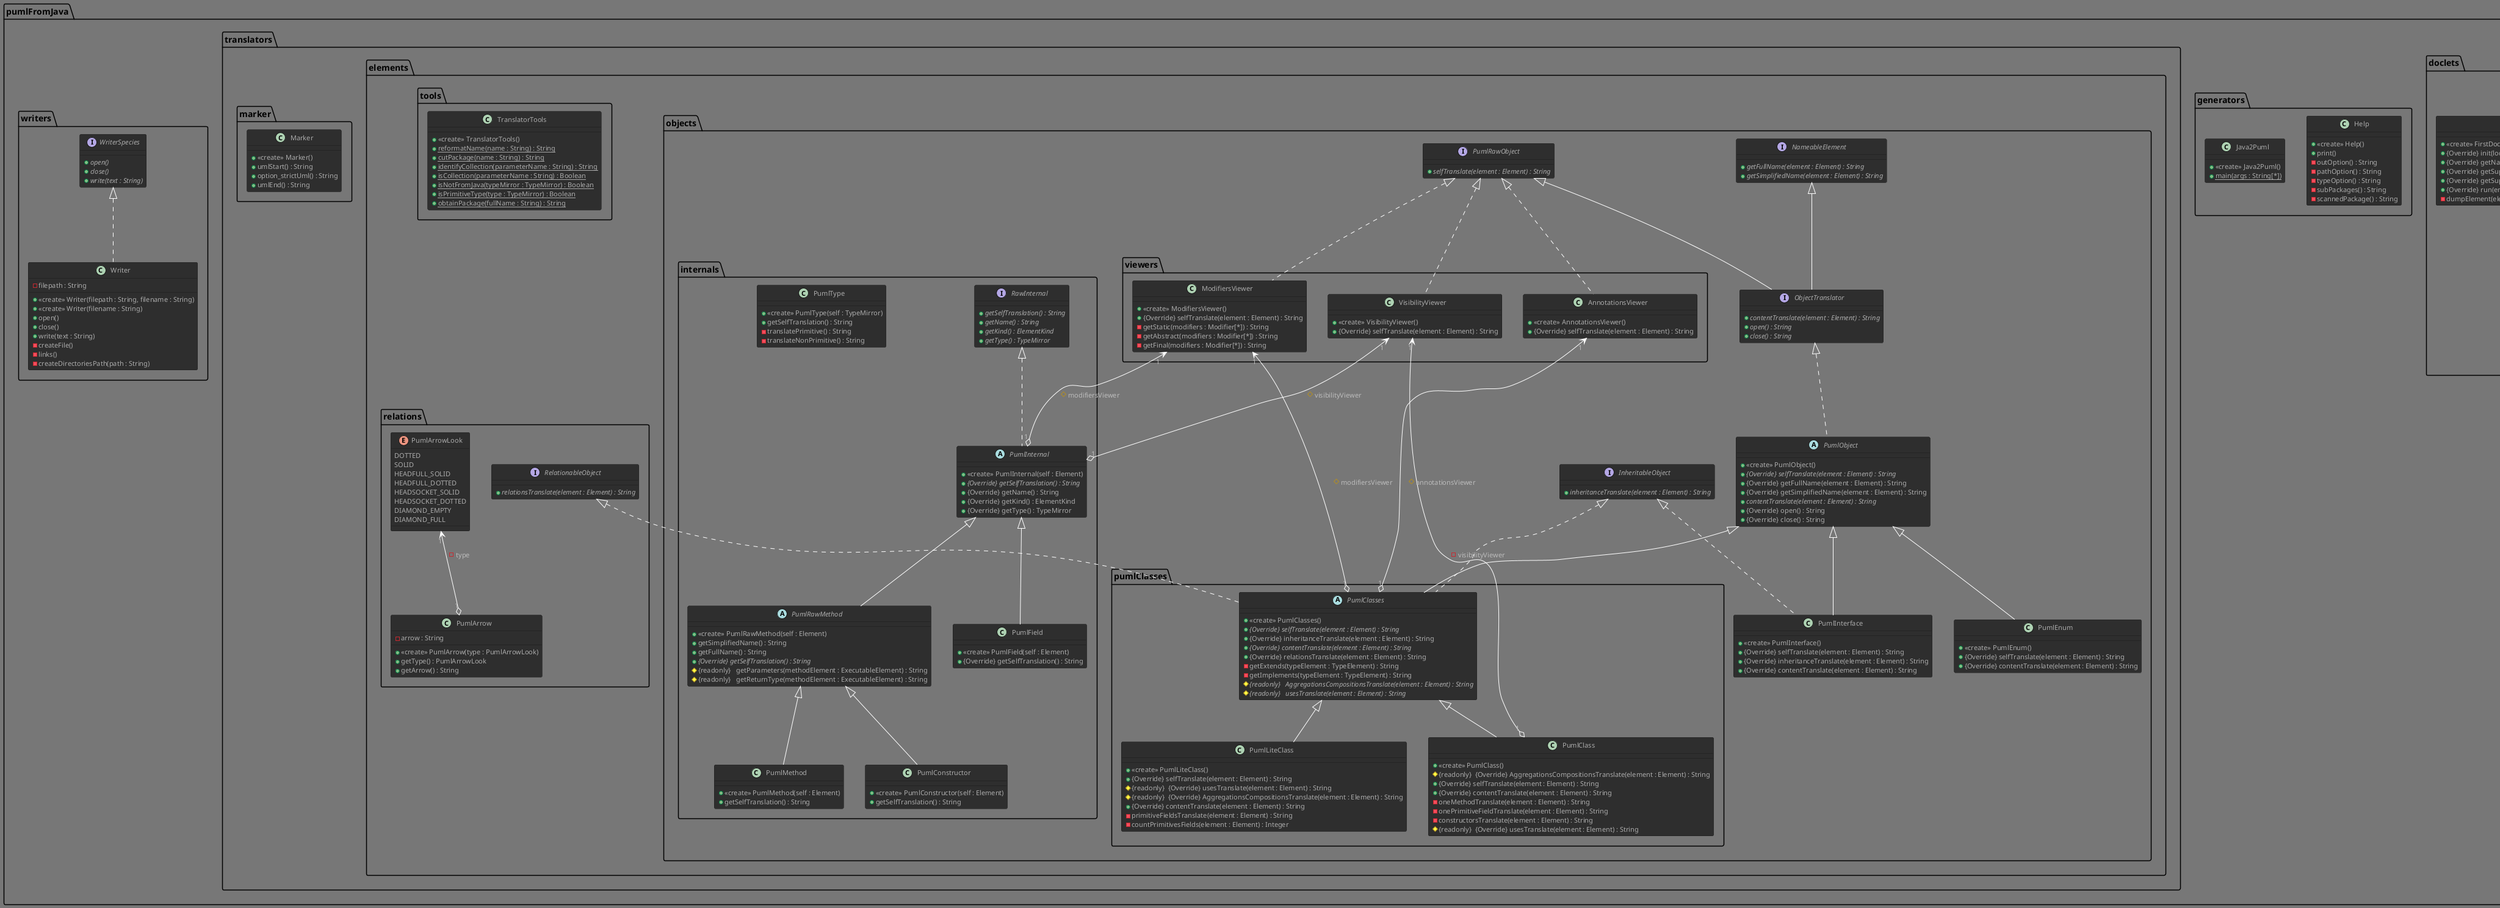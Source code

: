 @startuml
!theme reddress-darkgreen

class pumlFromJava.diagrams.PumlACD implements pumlFromJava.diagrams.PumlDiagram {
+ <<create>> PumlACD()
+  translateToScheme(environment : DocletEnvironment) : String

}
class pumlFromJava.diagrams.PumlBasis implements pumlFromJava.diagrams.PumlDiagram {
+ <<create>> PumlBasis()
+  translateToScheme(environment : DocletEnvironment) : String

}
class pumlFromJava.diagrams.PumlCCD implements pumlFromJava.diagrams.PumlDiagram {
+ <<create>> PumlCCD()
+  translateToScheme(environment : DocletEnvironment) : String

}
interface pumlFromJava.diagrams.PumlDiagram {
+ {abstract}   translateToScheme(environment : DocletEnvironment) : String

}
class pumlFromJava.doclets.FirstDoclet {
+ <<create>> FirstDoclet()
+ {Override} init(locale : Locale, reporter : Reporter)
+ {Override} getName() : String
+ {Override} getSupportedOptions() : Option[*]
+ {Override} getSupportedSourceVersion() : SourceVersion
+ {Override} run(environment : DocletEnvironment) : Boolean
-  dumpElement(element : Element)

}
class pumlFromJava.doclets.PumlDoclet {
+ <<create>> PumlDoclet()
+ {Override} init(locale : Locale, reporter : Reporter)
+ {Override} getName() : String
+ {Override} getSupportedOptions() : Option[*]
+ {Override} getSupportedSourceVersion() : SourceVersion
+ {Override} run(environment : DocletEnvironment) : Boolean
-  generateACD(environment : DocletEnvironment)
-  generateCCD(environment : DocletEnvironment)

}
class pumlFromJava.doclets.options.OutOption {
-NameFile : String
+ <<create>> OutOption()
+ {Override} getArgumentCount() : Integer
+ {Override} getDescription() : String
+ {Override} getKind() : Kind
+ {Override} getNames() : String[*]
+ {Override} getParameters() : String
+ {Override} process(option : String, arguments : String[*]) : Boolean
+  getFileName() : String

}
class pumlFromJava.doclets.options.PathOption {
-path : String
+ <<create>> PathOption()
+ {Override} getArgumentCount() : Integer
+ {Override} getDescription() : String
+ {Override} getKind() : Kind
+ {Override} getNames() : String[*]
+ {Override} getParameters() : String
+ {Override} process(option : String, arguments : String[*]) : Boolean
+  getPath() : String

}
class pumlFromJava.doclets.options.TypeOption {
-type : String
+ <<create>> TypeOption()
+ {Override} getArgumentCount() : Integer
+ {Override} getDescription() : String
+ {Override} getKind() : Kind
+ {Override} getNames() : String[*]
+ {Override} getParameters() : String
+ {Override} process(option : String, arguments : String[*]) : Boolean
+  getType() : String

}
class pumlFromJava.generators.Help {
+ <<create>> Help()
+  print()
-  outOption() : String
-  pathOption() : String
-  typeOption() : String
-  subPackages() : String
-  scannedPackage() : String

}
class pumlFromJava.generators.Java2Puml {
+ <<create>> Java2Puml()
+ {static}   main(args : String[*])

}
interface pumlFromJava.translators.elements.objects.InheritableObject {
+ {abstract}   inheritanceTranslate(element : Element) : String

}
interface pumlFromJava.translators.elements.objects.NameableElement {
+ {abstract}   getFullName(element : Element) : String
+ {abstract}   getSimplifiedName(element : Element) : String

}
interface pumlFromJava.translators.elements.objects.ObjectTranslator extends pumlFromJava.translators.elements.objects.PumlRawObject, pumlFromJava.translators.elements.objects.NameableElement {
+ {abstract}   contentTranslate(element : Element) : String
+ {abstract}   open() : String
+ {abstract}   close() : String

}
class pumlFromJava.translators.elements.objects.PumlEnum extends pumlFromJava.translators.elements.objects.PumlObject {
+ <<create>> PumlEnum()
+ {Override} selfTranslate(element : Element) : String
+ {Override} contentTranslate(element : Element) : String

}
class pumlFromJava.translators.elements.objects.PumlInterface extends pumlFromJava.translators.elements.objects.PumlObject implements pumlFromJava.translators.elements.objects.InheritableObject {
+ <<create>> PumlInterface()
+ {Override} selfTranslate(element : Element) : String
+ {Override} inheritanceTranslate(element : Element) : String
+ {Override} contentTranslate(element : Element) : String

}
abstract pumlFromJava.translators.elements.objects.PumlObject implements pumlFromJava.translators.elements.objects.ObjectTranslator {
+ <<create>> PumlObject()
+ {abstract}  {Override} selfTranslate(element : Element) : String
+ {Override} getFullName(element : Element) : String
+ {Override} getSimplifiedName(element : Element) : String
+ {abstract}   contentTranslate(element : Element) : String
+ {Override} open() : String
+ {Override} close() : String

}
interface pumlFromJava.translators.elements.objects.PumlRawObject {
+ {abstract}   selfTranslate(element : Element) : String

}
class pumlFromJava.translators.elements.objects.internals.PumlConstructor extends pumlFromJava.translators.elements.objects.internals.PumlRawMethod {
+ <<create>> PumlConstructor(self : Element)
+  getSelfTranslation() : String

}
class pumlFromJava.translators.elements.objects.internals.PumlField extends pumlFromJava.translators.elements.objects.internals.PumlInternal {
+ <<create>> PumlField(self : Element)
+ {Override} getSelfTranslation() : String

}
abstract pumlFromJava.translators.elements.objects.internals.PumlInternal implements pumlFromJava.translators.elements.objects.internals.RawInternal {
+ <<create>> PumlInternal(self : Element)
+ {abstract}  {Override} getSelfTranslation() : String
+ {Override} getName() : String
+ {Override} getKind() : ElementKind
+ {Override} getType() : TypeMirror

}
class pumlFromJava.translators.elements.objects.internals.PumlMethod extends pumlFromJava.translators.elements.objects.internals.PumlRawMethod {
+ <<create>> PumlMethod(self : Element)
+  getSelfTranslation() : String

}
abstract pumlFromJava.translators.elements.objects.internals.PumlRawMethod extends pumlFromJava.translators.elements.objects.internals.PumlInternal {
+ <<create>> PumlRawMethod(self : Element)
+  getSimplifiedName() : String
+  getFullName() : String
+ {abstract}  {Override} getSelfTranslation() : String
# {readonly}   getParameters(methodElement : ExecutableElement) : String
# {readonly}   getReturnType(methodElement : ExecutableElement) : String

}
class pumlFromJava.translators.elements.objects.internals.PumlType {
+ <<create>> PumlType(self : TypeMirror)
+  getSelfTranslation() : String
-  translatePrimitive() : String
-  translateNonPrimitive() : String

}
interface pumlFromJava.translators.elements.objects.internals.RawInternal {
+ {abstract}   getSelfTranslation() : String
+ {abstract}   getName() : String
+ {abstract}   getKind() : ElementKind
+ {abstract}   getType() : TypeMirror

}
class pumlFromJava.translators.elements.objects.pumlClasses.PumlClass extends pumlFromJava.translators.elements.objects.pumlClasses.PumlClasses {
+ <<create>> PumlClass()
# {readonly}  {Override} AggregationsCompositionsTranslate(element : Element) : String
+ {Override} selfTranslate(element : Element) : String
+ {Override} contentTranslate(element : Element) : String
-  oneMethodTranslate(element : Element) : String
-  onePrimitiveFieldTranslate(element : Element) : String
-  constructorsTranslate(element : Element) : String
# {readonly}  {Override} usesTranslate(element : Element) : String

}
abstract pumlFromJava.translators.elements.objects.pumlClasses.PumlClasses extends pumlFromJava.translators.elements.objects.PumlObject implements pumlFromJava.translators.elements.objects.InheritableObject, pumlFromJava.translators.elements.relations.RelationableObject {
+ <<create>> PumlClasses()
+ {abstract}  {Override} selfTranslate(element : Element) : String
+ {Override} inheritanceTranslate(element : Element) : String
+ {abstract}  {Override} contentTranslate(element : Element) : String
+ {Override} relationsTranslate(element : Element) : String
-  getExtends(typeElement : TypeElement) : String
-  getImplements(typeElement : TypeElement) : String
# {abstract}  {readonly}   AggregationsCompositionsTranslate(element : Element) : String
# {abstract}  {readonly}   usesTranslate(element : Element) : String

}
class pumlFromJava.translators.elements.objects.pumlClasses.PumlLiteClass extends pumlFromJava.translators.elements.objects.pumlClasses.PumlClasses {
+ <<create>> PumlLiteClass()
+ {Override} selfTranslate(element : Element) : String
# {readonly}  {Override} usesTranslate(element : Element) : String
# {readonly}  {Override} AggregationsCompositionsTranslate(element : Element) : String
+ {Override} contentTranslate(element : Element) : String
-  primitiveFieldsTranslate(element : Element) : String
-  countPrimitivesFields(element : Element) : Integer

}
class pumlFromJava.translators.elements.objects.viewers.AnnotationsViewer implements pumlFromJava.translators.elements.objects.PumlRawObject {
+ <<create>> AnnotationsViewer()
+ {Override} selfTranslate(element : Element) : String

}
class pumlFromJava.translators.elements.objects.viewers.ModifiersViewer implements pumlFromJava.translators.elements.objects.PumlRawObject {
+ <<create>> ModifiersViewer()
+ {Override} selfTranslate(element : Element) : String
-  getStatic(modifiers : Modifier[*]) : String
-  getAbstract(modifiers : Modifier[*]) : String
-  getFinal(modifiers : Modifier[*]) : String

}
class pumlFromJava.translators.elements.objects.viewers.VisibilityViewer implements pumlFromJava.translators.elements.objects.PumlRawObject {
+ <<create>> VisibilityViewer()
+ {Override} selfTranslate(element : Element) : String

}
class pumlFromJava.translators.elements.relations.PumlArrow {
-arrow : String
+ <<create>> PumlArrow(type : PumlArrowLook)
+  getType() : PumlArrowLook
+  getArrow() : String

}
enum pumlFromJava.translators.elements.relations.PumlArrowLook {
DOTTED
SOLID
HEADFULL_SOLID
HEADFULL_DOTTED
HEADSOCKET_SOLID
HEADSOCKET_DOTTED
DIAMOND_EMPTY
DIAMOND_FULL

}
interface pumlFromJava.translators.elements.relations.RelationableObject {
+ {abstract}   relationsTranslate(element : Element) : String

}
class pumlFromJava.translators.elements.tools.TranslatorTools {
+ <<create>> TranslatorTools()
+ {static}   reformatName(name : String) : String
+ {static}   cutPackage(name : String) : String
+ {static}   identifyCollection(parameterName : String) : String
+ {static}   isCollection(parameterName : String) : Boolean
+ {static}   isNotFromJava(typeMirror : TypeMirror) : Boolean
+ {static}   isPrimitiveType(type : TypeMirror) : Boolean
+ {static}   obtainPackage(fullName : String) : String

}
class pumlFromJava.translators.marker.Marker {
+ <<create>> Marker()
+  umlStart() : String
+  option_strictUml() : String
+  umlEnd() : String

}
class pumlFromJava.writers.Writer implements pumlFromJava.writers.WriterSpecies {
-filepath : String
+ <<create>> Writer(filepath : String, filename : String)
+ <<create>> Writer(filename : String)
+  open()
+  close()
+  write(text : String)
-  createFile()
-  links()
-  createDirectoriesPath(path : String)

}
interface pumlFromJava.writers.WriterSpecies {
+ {abstract}   open()
+ {abstract}   close()
+ {abstract}   write(text : String)

}
pumlFromJava.doclets.options.PathOption"1" <--o "1"PumlDoclet : -oPath
pumlFromJava.doclets.options.OutOption"1" <--o "1"PumlDoclet : -oOut
pumlFromJava.doclets.options.TypeOption"1" <--o "1"PumlDoclet : -oType
pumlFromJava.translators.elements.objects.viewers.VisibilityViewer"1" <--o "1"PumlInternal : #visibilityViewer
pumlFromJava.translators.elements.objects.viewers.ModifiersViewer"1" <--o "1"PumlInternal : #modifiersViewer
pumlFromJava.translators.elements.objects.viewers.VisibilityViewer"1" <--o "1"PumlClass : -visibilityViewer
pumlFromJava.translators.elements.objects.viewers.ModifiersViewer"1" <--o "1"PumlClasses : #modifiersViewer
pumlFromJava.translators.elements.objects.viewers.AnnotationsViewer"1" <--o "1"PumlClasses : #annotationsViewer
pumlFromJava.translators.elements.relations.PumlArrowLook"1" <--o "1"PumlArrow : -type

@enduml

